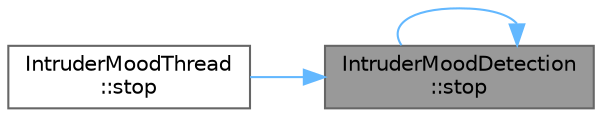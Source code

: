 digraph "IntruderMoodDetection::stop"
{
 // LATEX_PDF_SIZE
  bgcolor="transparent";
  edge [fontname=Helvetica,fontsize=10,labelfontname=Helvetica,labelfontsize=10];
  node [fontname=Helvetica,fontsize=10,shape=box,height=0.2,width=0.4];
  rankdir="RL";
  Node1 [label="IntruderMoodDetection\l::stop",height=0.2,width=0.4,color="gray40", fillcolor="grey60", style="filled", fontcolor="black",tooltip=" "];
  Node1 -> Node1 [dir="back",color="steelblue1",style="solid"];
  Node1 -> Node2 [dir="back",color="steelblue1",style="solid"];
  Node2 [label="IntruderMoodThread\l::stop",height=0.2,width=0.4,color="grey40", fillcolor="white", style="filled",URL="$class_intruder_mood_thread.html#ade454d5fa7c9f6fdf3b11a8d4d6fc92d",tooltip=" "];
}
